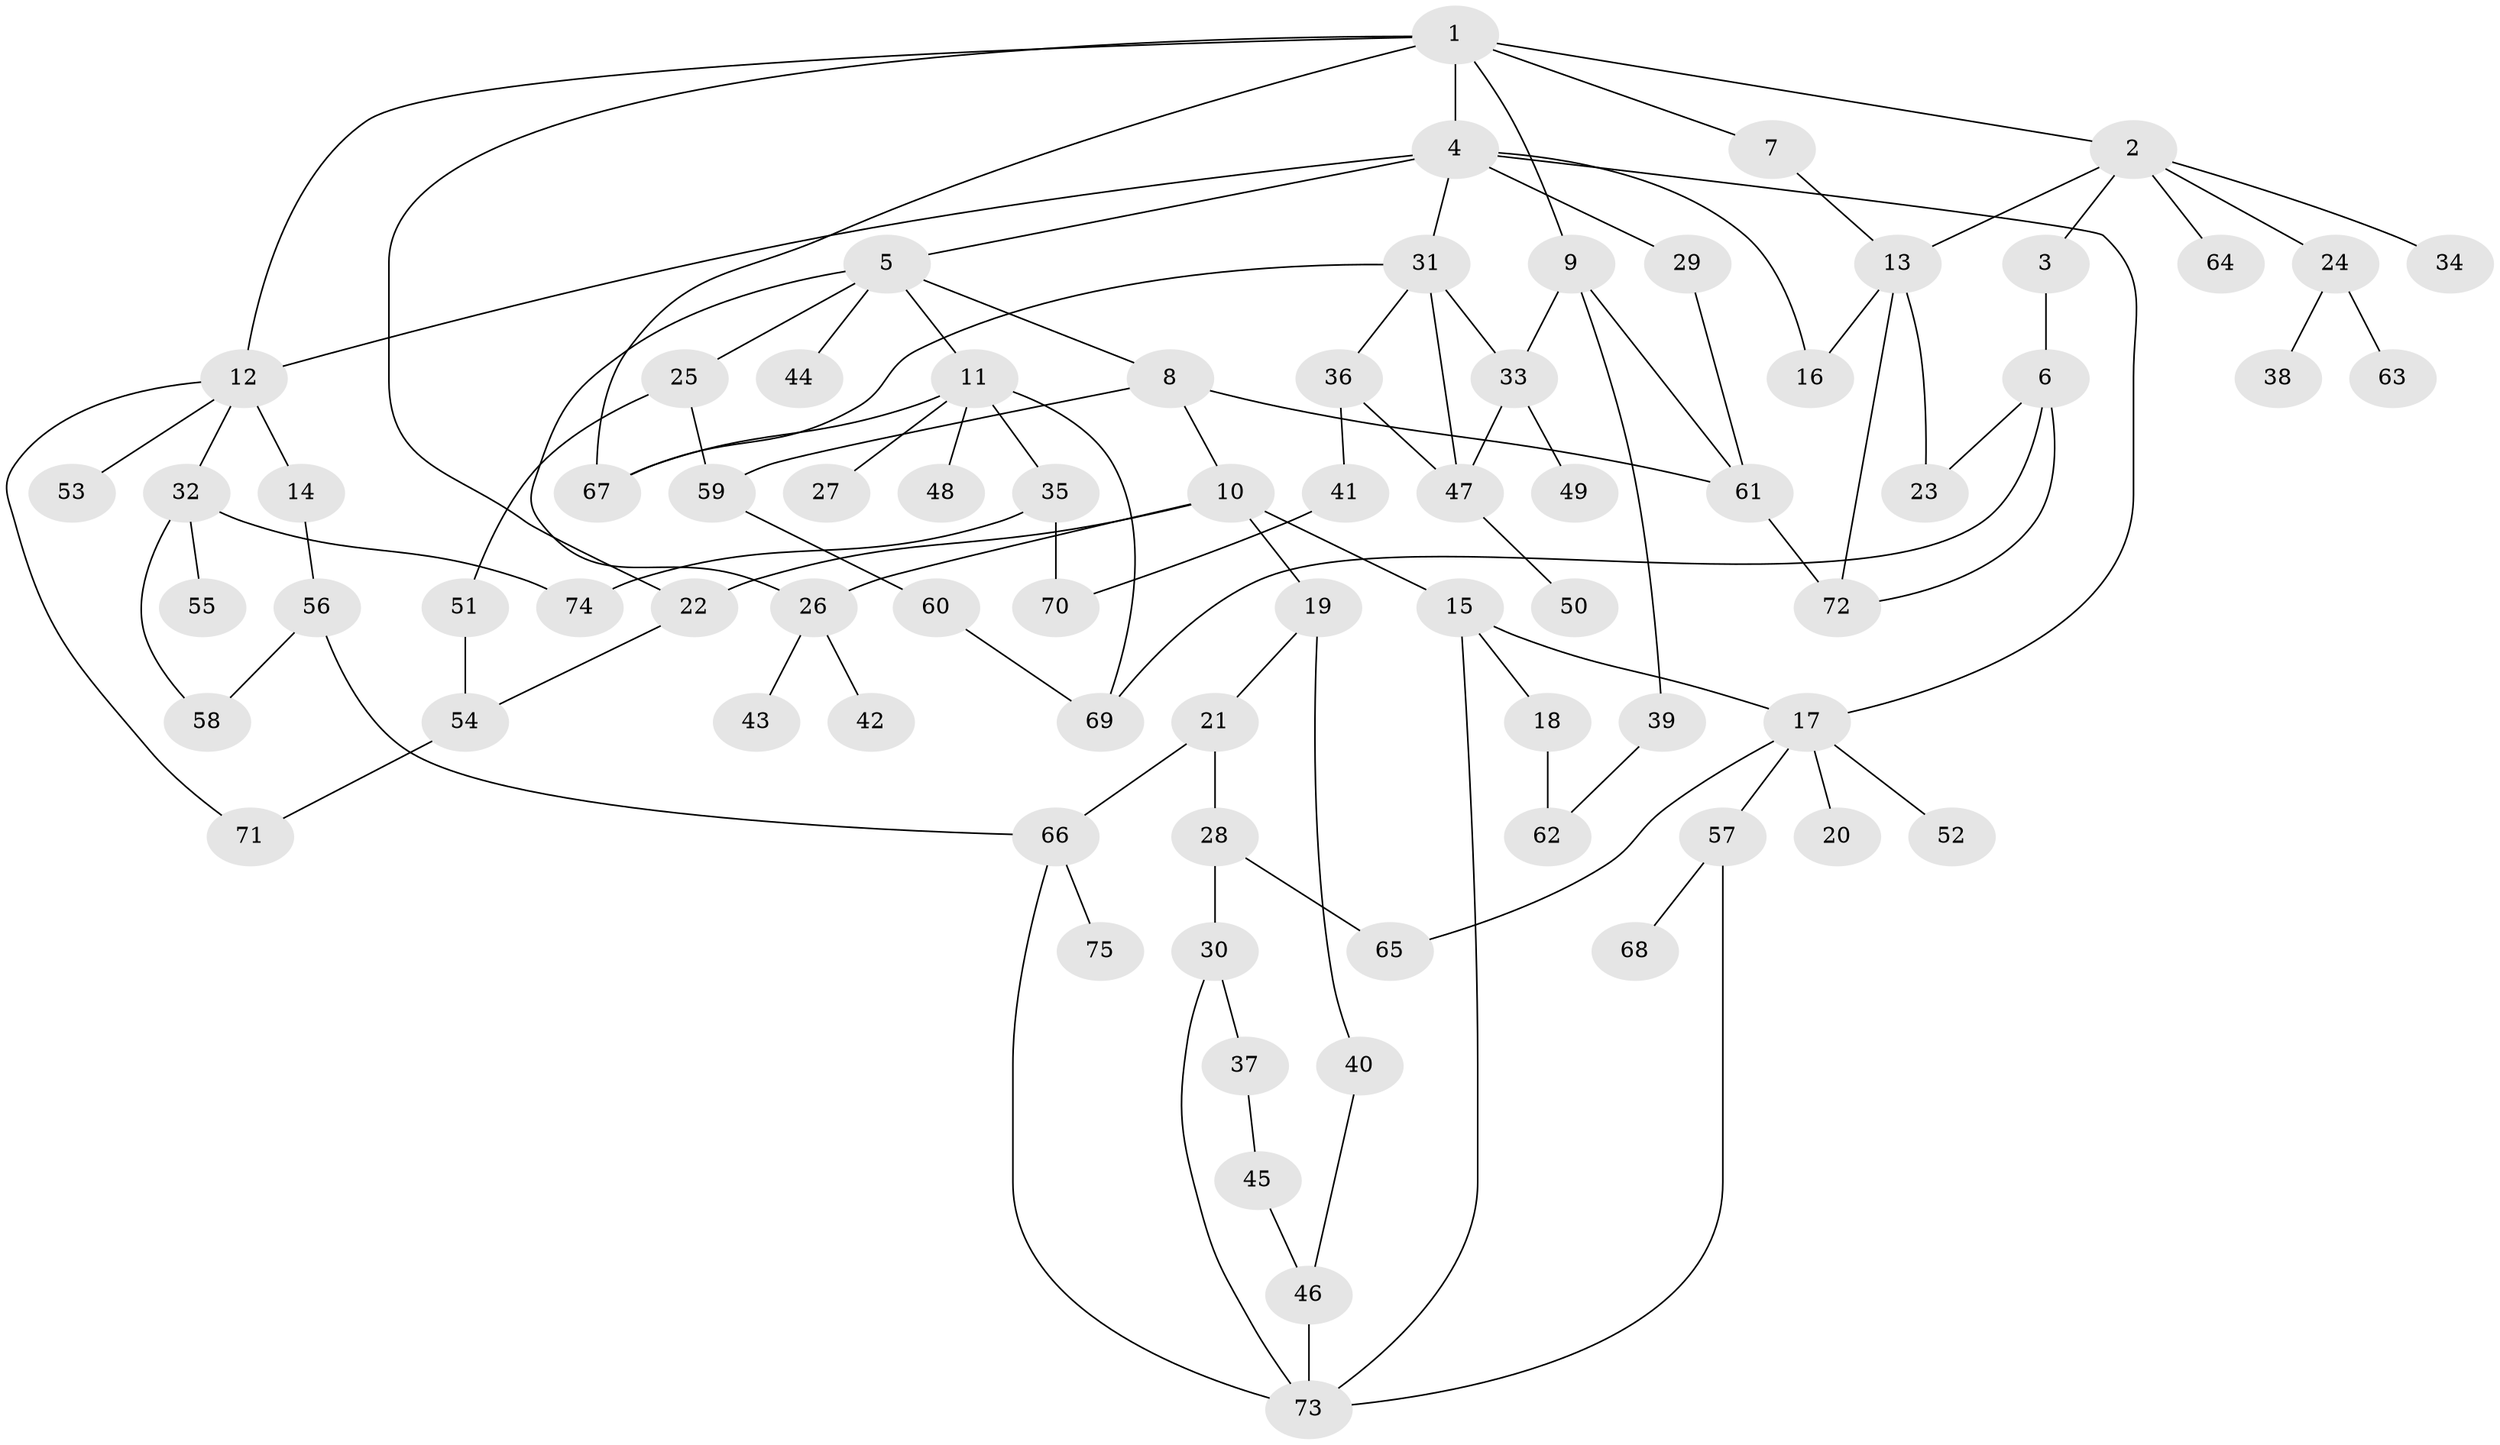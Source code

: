 // Generated by graph-tools (version 1.1) at 2025/13/03/09/25 04:13:29]
// undirected, 75 vertices, 106 edges
graph export_dot {
graph [start="1"]
  node [color=gray90,style=filled];
  1;
  2;
  3;
  4;
  5;
  6;
  7;
  8;
  9;
  10;
  11;
  12;
  13;
  14;
  15;
  16;
  17;
  18;
  19;
  20;
  21;
  22;
  23;
  24;
  25;
  26;
  27;
  28;
  29;
  30;
  31;
  32;
  33;
  34;
  35;
  36;
  37;
  38;
  39;
  40;
  41;
  42;
  43;
  44;
  45;
  46;
  47;
  48;
  49;
  50;
  51;
  52;
  53;
  54;
  55;
  56;
  57;
  58;
  59;
  60;
  61;
  62;
  63;
  64;
  65;
  66;
  67;
  68;
  69;
  70;
  71;
  72;
  73;
  74;
  75;
  1 -- 2;
  1 -- 4;
  1 -- 7;
  1 -- 9;
  1 -- 22;
  1 -- 12;
  1 -- 67;
  2 -- 3;
  2 -- 24;
  2 -- 34;
  2 -- 64;
  2 -- 13;
  3 -- 6;
  4 -- 5;
  4 -- 12;
  4 -- 29;
  4 -- 31;
  4 -- 17;
  4 -- 16;
  5 -- 8;
  5 -- 11;
  5 -- 25;
  5 -- 44;
  5 -- 26;
  6 -- 23;
  6 -- 72;
  6 -- 69;
  7 -- 13;
  8 -- 10;
  8 -- 61;
  8 -- 59;
  9 -- 39;
  9 -- 33;
  9 -- 61;
  10 -- 15;
  10 -- 19;
  10 -- 22;
  10 -- 26;
  11 -- 27;
  11 -- 35;
  11 -- 48;
  11 -- 69;
  11 -- 67;
  12 -- 14;
  12 -- 32;
  12 -- 53;
  12 -- 71;
  13 -- 16;
  13 -- 23;
  13 -- 72;
  14 -- 56;
  15 -- 17;
  15 -- 18;
  15 -- 73;
  17 -- 20;
  17 -- 52;
  17 -- 57;
  17 -- 65;
  18 -- 62;
  19 -- 21;
  19 -- 40;
  21 -- 28;
  21 -- 66;
  22 -- 54;
  24 -- 38;
  24 -- 63;
  25 -- 51;
  25 -- 59;
  26 -- 42;
  26 -- 43;
  28 -- 30;
  28 -- 65;
  29 -- 61;
  30 -- 37;
  30 -- 73;
  31 -- 33;
  31 -- 36;
  31 -- 67;
  31 -- 47;
  32 -- 55;
  32 -- 58;
  32 -- 74;
  33 -- 47;
  33 -- 49;
  35 -- 70;
  35 -- 74;
  36 -- 41;
  36 -- 47;
  37 -- 45;
  39 -- 62;
  40 -- 46;
  41 -- 70;
  45 -- 46;
  46 -- 73;
  47 -- 50;
  51 -- 54;
  54 -- 71;
  56 -- 58;
  56 -- 66;
  57 -- 68;
  57 -- 73;
  59 -- 60;
  60 -- 69;
  61 -- 72;
  66 -- 75;
  66 -- 73;
}
